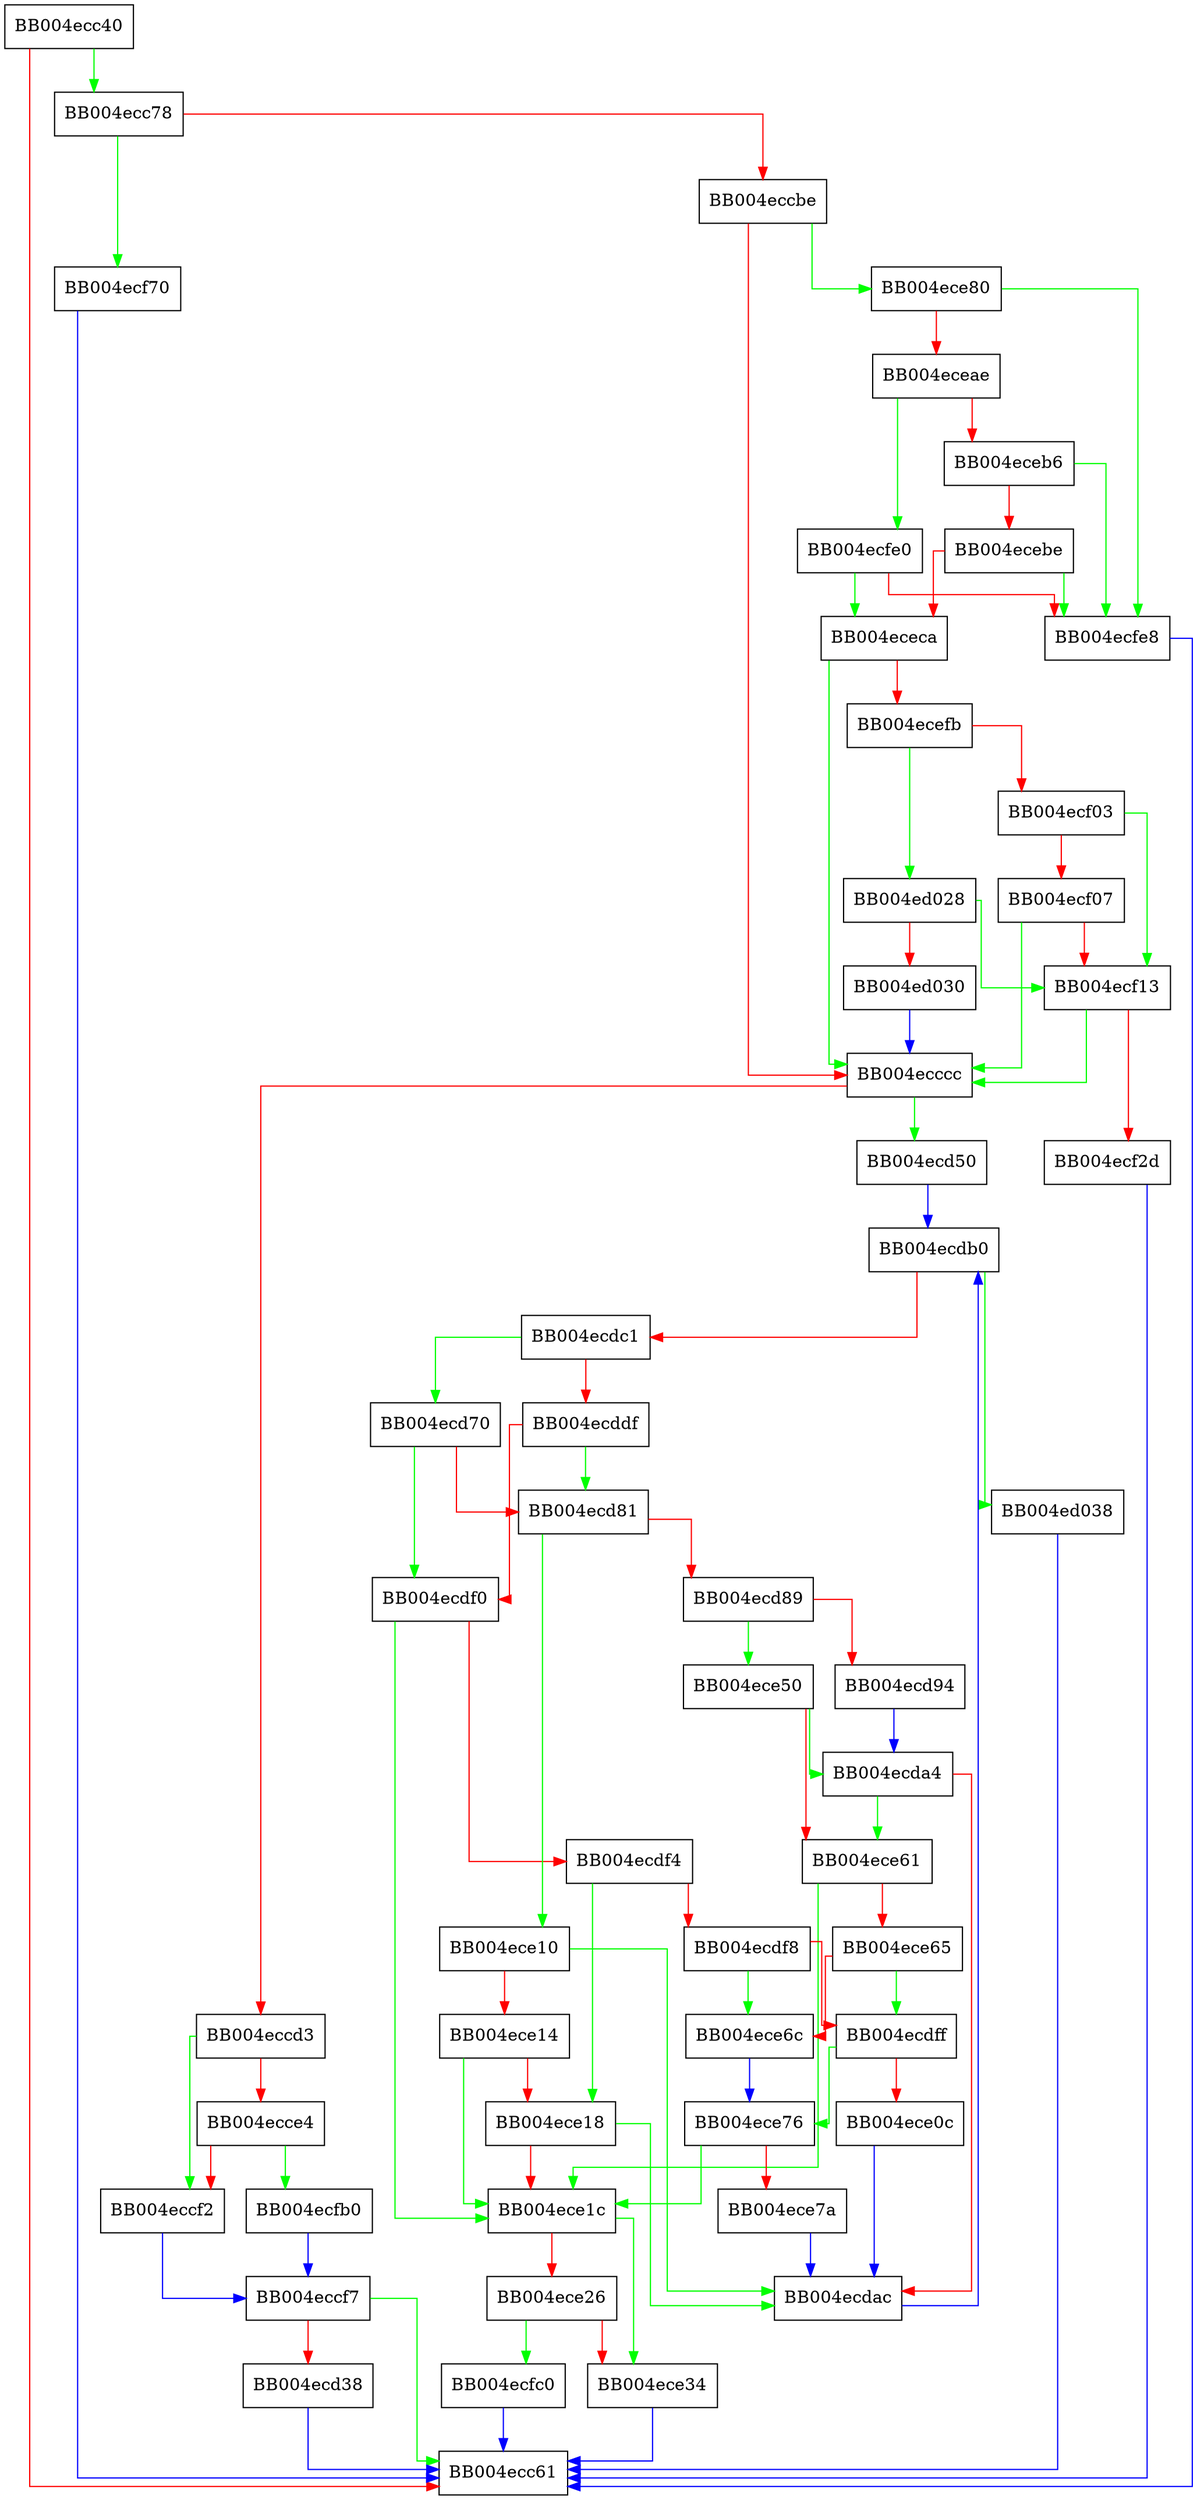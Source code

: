 digraph tls_setup_handshake {
  node [shape="box"];
  graph [splines=ortho];
  BB004ecc40 -> BB004ecc78 [color="green"];
  BB004ecc40 -> BB004ecc61 [color="red"];
  BB004ecc78 -> BB004ecf70 [color="green"];
  BB004ecc78 -> BB004eccbe [color="red"];
  BB004eccbe -> BB004ece80 [color="green"];
  BB004eccbe -> BB004ecccc [color="red"];
  BB004ecccc -> BB004ecd50 [color="green"];
  BB004ecccc -> BB004eccd3 [color="red"];
  BB004eccd3 -> BB004eccf2 [color="green"];
  BB004eccd3 -> BB004ecce4 [color="red"];
  BB004ecce4 -> BB004ecfb0 [color="green"];
  BB004ecce4 -> BB004eccf2 [color="red"];
  BB004eccf2 -> BB004eccf7 [color="blue"];
  BB004eccf7 -> BB004ecc61 [color="green"];
  BB004eccf7 -> BB004ecd38 [color="red"];
  BB004ecd38 -> BB004ecc61 [color="blue"];
  BB004ecd50 -> BB004ecdb0 [color="blue"];
  BB004ecd70 -> BB004ecdf0 [color="green"];
  BB004ecd70 -> BB004ecd81 [color="red"];
  BB004ecd81 -> BB004ece10 [color="green"];
  BB004ecd81 -> BB004ecd89 [color="red"];
  BB004ecd89 -> BB004ece50 [color="green"];
  BB004ecd89 -> BB004ecd94 [color="red"];
  BB004ecd94 -> BB004ecda4 [color="blue"];
  BB004ecda4 -> BB004ece61 [color="green"];
  BB004ecda4 -> BB004ecdac [color="red"];
  BB004ecdac -> BB004ecdb0 [color="blue"];
  BB004ecdb0 -> BB004ed038 [color="green"];
  BB004ecdb0 -> BB004ecdc1 [color="red"];
  BB004ecdc1 -> BB004ecd70 [color="green"];
  BB004ecdc1 -> BB004ecddf [color="red"];
  BB004ecddf -> BB004ecd81 [color="green"];
  BB004ecddf -> BB004ecdf0 [color="red"];
  BB004ecdf0 -> BB004ece1c [color="green"];
  BB004ecdf0 -> BB004ecdf4 [color="red"];
  BB004ecdf4 -> BB004ece18 [color="green"];
  BB004ecdf4 -> BB004ecdf8 [color="red"];
  BB004ecdf8 -> BB004ece6c [color="green"];
  BB004ecdf8 -> BB004ecdff [color="red"];
  BB004ecdff -> BB004ece76 [color="green"];
  BB004ecdff -> BB004ece0c [color="red"];
  BB004ece0c -> BB004ecdac [color="blue"];
  BB004ece10 -> BB004ecdac [color="green"];
  BB004ece10 -> BB004ece14 [color="red"];
  BB004ece14 -> BB004ece1c [color="green"];
  BB004ece14 -> BB004ece18 [color="red"];
  BB004ece18 -> BB004ecdac [color="green"];
  BB004ece18 -> BB004ece1c [color="red"];
  BB004ece1c -> BB004ece34 [color="green"];
  BB004ece1c -> BB004ece26 [color="red"];
  BB004ece26 -> BB004ecfc0 [color="green"];
  BB004ece26 -> BB004ece34 [color="red"];
  BB004ece34 -> BB004ecc61 [color="blue"];
  BB004ece50 -> BB004ecda4 [color="green"];
  BB004ece50 -> BB004ece61 [color="red"];
  BB004ece61 -> BB004ece1c [color="green"];
  BB004ece61 -> BB004ece65 [color="red"];
  BB004ece65 -> BB004ecdff [color="green"];
  BB004ece65 -> BB004ece6c [color="red"];
  BB004ece6c -> BB004ece76 [color="blue"];
  BB004ece76 -> BB004ece1c [color="green"];
  BB004ece76 -> BB004ece7a [color="red"];
  BB004ece7a -> BB004ecdac [color="blue"];
  BB004ece80 -> BB004ecfe8 [color="green"];
  BB004ece80 -> BB004eceae [color="red"];
  BB004eceae -> BB004ecfe0 [color="green"];
  BB004eceae -> BB004eceb6 [color="red"];
  BB004eceb6 -> BB004ecfe8 [color="green"];
  BB004eceb6 -> BB004ecebe [color="red"];
  BB004ecebe -> BB004ecfe8 [color="green"];
  BB004ecebe -> BB004ececa [color="red"];
  BB004ececa -> BB004ecccc [color="green"];
  BB004ececa -> BB004ecefb [color="red"];
  BB004ecefb -> BB004ed028 [color="green"];
  BB004ecefb -> BB004ecf03 [color="red"];
  BB004ecf03 -> BB004ecf13 [color="green"];
  BB004ecf03 -> BB004ecf07 [color="red"];
  BB004ecf07 -> BB004ecccc [color="green"];
  BB004ecf07 -> BB004ecf13 [color="red"];
  BB004ecf13 -> BB004ecccc [color="green"];
  BB004ecf13 -> BB004ecf2d [color="red"];
  BB004ecf2d -> BB004ecc61 [color="blue"];
  BB004ecf70 -> BB004ecc61 [color="blue"];
  BB004ecfb0 -> BB004eccf7 [color="blue"];
  BB004ecfc0 -> BB004ecc61 [color="blue"];
  BB004ecfe0 -> BB004ececa [color="green"];
  BB004ecfe0 -> BB004ecfe8 [color="red"];
  BB004ecfe8 -> BB004ecc61 [color="blue"];
  BB004ed028 -> BB004ecf13 [color="green"];
  BB004ed028 -> BB004ed030 [color="red"];
  BB004ed030 -> BB004ecccc [color="blue"];
  BB004ed038 -> BB004ecc61 [color="blue"];
}
